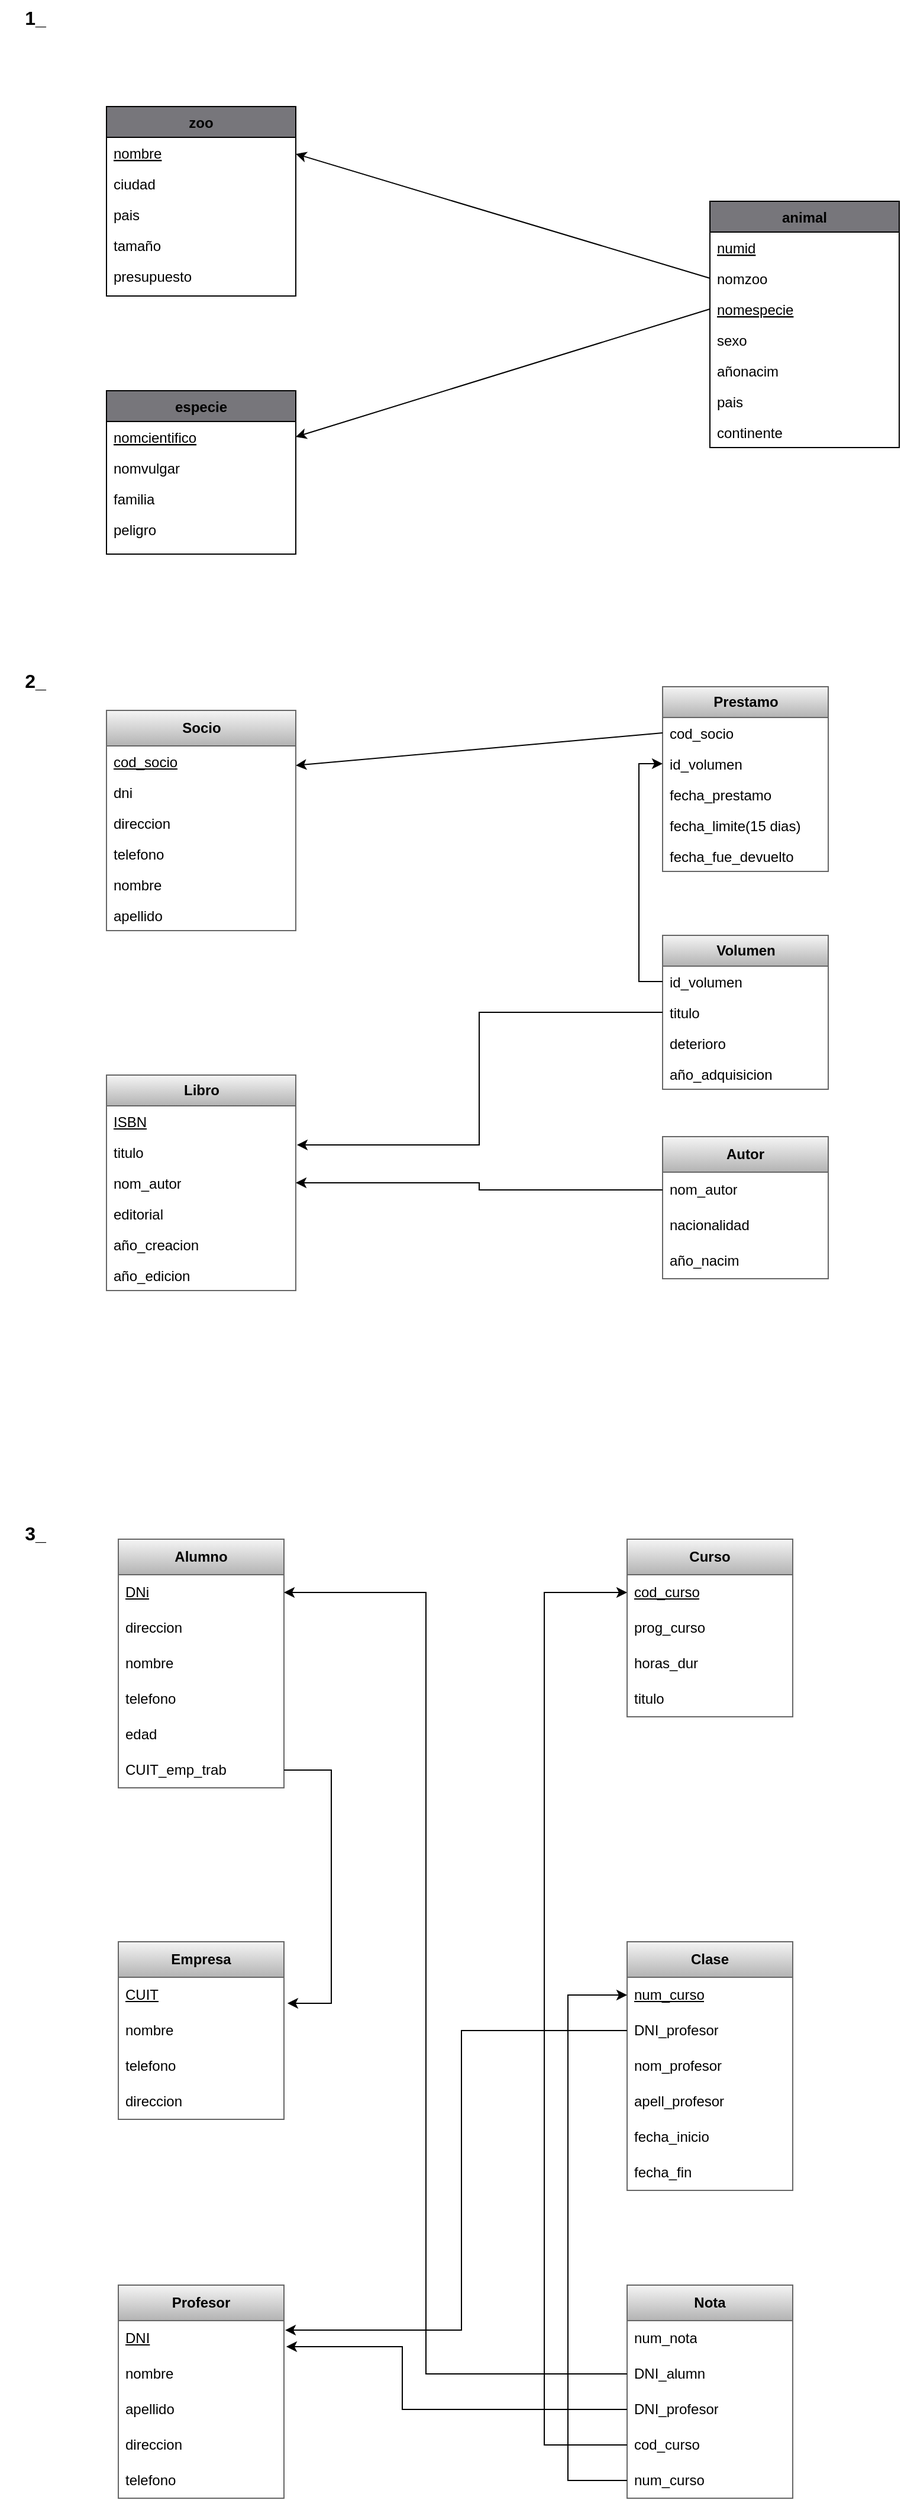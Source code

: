 <mxfile version="24.2.3" type="github">
  <diagram id="C5RBs43oDa-KdzZeNtuy" name="Page-1">
    <mxGraphModel dx="1372" dy="766" grid="1" gridSize="10" guides="1" tooltips="1" connect="1" arrows="1" fold="1" page="1" pageScale="1" pageWidth="827" pageHeight="1169" math="0" shadow="0">
      <root>
        <mxCell id="WIyWlLk6GJQsqaUBKTNV-0" />
        <mxCell id="WIyWlLk6GJQsqaUBKTNV-1" parent="WIyWlLk6GJQsqaUBKTNV-0" />
        <mxCell id="zkfFHV4jXpPFQw0GAbJ--0" value="especie" style="swimlane;fontStyle=1;align=center;verticalAlign=top;childLayout=stackLayout;horizontal=1;startSize=26;horizontalStack=0;resizeParent=1;resizeLast=0;collapsible=1;marginBottom=0;rounded=0;shadow=0;strokeWidth=1;fillColor=#77767b;" parent="WIyWlLk6GJQsqaUBKTNV-1" vertex="1">
          <mxGeometry x="100" y="350" width="160" height="138" as="geometry">
            <mxRectangle x="230" y="140" width="160" height="26" as="alternateBounds" />
          </mxGeometry>
        </mxCell>
        <mxCell id="zkfFHV4jXpPFQw0GAbJ--1" value="nomcientifico" style="text;align=left;verticalAlign=top;spacingLeft=4;spacingRight=4;overflow=hidden;rotatable=0;points=[[0,0.5],[1,0.5]];portConstraint=eastwest;fontStyle=4" parent="zkfFHV4jXpPFQw0GAbJ--0" vertex="1">
          <mxGeometry y="26" width="160" height="26" as="geometry" />
        </mxCell>
        <mxCell id="zkfFHV4jXpPFQw0GAbJ--2" value="nomvulgar" style="text;align=left;verticalAlign=top;spacingLeft=4;spacingRight=4;overflow=hidden;rotatable=0;points=[[0,0.5],[1,0.5]];portConstraint=eastwest;rounded=0;shadow=0;html=0;" parent="zkfFHV4jXpPFQw0GAbJ--0" vertex="1">
          <mxGeometry y="52" width="160" height="26" as="geometry" />
        </mxCell>
        <mxCell id="zkfFHV4jXpPFQw0GAbJ--3" value="familia" style="text;align=left;verticalAlign=top;spacingLeft=4;spacingRight=4;overflow=hidden;rotatable=0;points=[[0,0.5],[1,0.5]];portConstraint=eastwest;rounded=0;shadow=0;html=0;" parent="zkfFHV4jXpPFQw0GAbJ--0" vertex="1">
          <mxGeometry y="78" width="160" height="26" as="geometry" />
        </mxCell>
        <mxCell id="zkfFHV4jXpPFQw0GAbJ--5" value="peligro" style="text;align=left;verticalAlign=top;spacingLeft=4;spacingRight=4;overflow=hidden;rotatable=0;points=[[0,0.5],[1,0.5]];portConstraint=eastwest;strokeWidth=1;" parent="zkfFHV4jXpPFQw0GAbJ--0" vertex="1">
          <mxGeometry y="104" width="160" height="26" as="geometry" />
        </mxCell>
        <mxCell id="zkfFHV4jXpPFQw0GAbJ--4" value="" style="line;html=1;strokeWidth=1;align=left;verticalAlign=middle;spacingTop=-1;spacingLeft=3;spacingRight=3;rotatable=0;labelPosition=right;points=[];portConstraint=eastwest;strokeColor=none;" parent="zkfFHV4jXpPFQw0GAbJ--0" vertex="1">
          <mxGeometry y="130" width="160" height="8" as="geometry" />
        </mxCell>
        <mxCell id="zkfFHV4jXpPFQw0GAbJ--6" value="animal" style="swimlane;fontStyle=1;align=center;verticalAlign=top;childLayout=stackLayout;horizontal=1;startSize=26;horizontalStack=0;resizeParent=1;resizeLast=0;collapsible=1;marginBottom=0;rounded=0;shadow=0;strokeWidth=1;fillColor=#77767b;" parent="WIyWlLk6GJQsqaUBKTNV-1" vertex="1">
          <mxGeometry x="610" y="190" width="160" height="208" as="geometry">
            <mxRectangle x="130" y="380" width="160" height="26" as="alternateBounds" />
          </mxGeometry>
        </mxCell>
        <mxCell id="zkfFHV4jXpPFQw0GAbJ--7" value="numid" style="text;align=left;verticalAlign=top;spacingLeft=4;spacingRight=4;overflow=hidden;rotatable=0;points=[[0,0.5],[1,0.5]];portConstraint=eastwest;fontStyle=4" parent="zkfFHV4jXpPFQw0GAbJ--6" vertex="1">
          <mxGeometry y="26" width="160" height="26" as="geometry" />
        </mxCell>
        <mxCell id="zkfFHV4jXpPFQw0GAbJ--8" value="nomzoo" style="text;align=left;verticalAlign=top;spacingLeft=4;spacingRight=4;overflow=hidden;rotatable=0;points=[[0,0.5],[1,0.5]];portConstraint=eastwest;rounded=0;shadow=0;html=0;" parent="zkfFHV4jXpPFQw0GAbJ--6" vertex="1">
          <mxGeometry y="52" width="160" height="26" as="geometry" />
        </mxCell>
        <mxCell id="zkfFHV4jXpPFQw0GAbJ--10" value="nomespecie" style="text;align=left;verticalAlign=top;spacingLeft=4;spacingRight=4;overflow=hidden;rotatable=0;points=[[0,0.5],[1,0.5]];portConstraint=eastwest;fontStyle=4" parent="zkfFHV4jXpPFQw0GAbJ--6" vertex="1">
          <mxGeometry y="78" width="160" height="26" as="geometry" />
        </mxCell>
        <mxCell id="zkfFHV4jXpPFQw0GAbJ--11" value="sexo" style="text;align=left;verticalAlign=top;spacingLeft=4;spacingRight=4;overflow=hidden;rotatable=0;points=[[0,0.5],[1,0.5]];portConstraint=eastwest;" parent="zkfFHV4jXpPFQw0GAbJ--6" vertex="1">
          <mxGeometry y="104" width="160" height="26" as="geometry" />
        </mxCell>
        <mxCell id="oWE1Bg7rst5Tz5uXCe9R-2" value="añonacim" style="text;align=left;verticalAlign=top;spacingLeft=4;spacingRight=4;overflow=hidden;rotatable=0;points=[[0,0.5],[1,0.5]];portConstraint=eastwest;" vertex="1" parent="zkfFHV4jXpPFQw0GAbJ--6">
          <mxGeometry y="130" width="160" height="26" as="geometry" />
        </mxCell>
        <mxCell id="oWE1Bg7rst5Tz5uXCe9R-1" value="pais" style="text;align=left;verticalAlign=top;spacingLeft=4;spacingRight=4;overflow=hidden;rotatable=0;points=[[0,0.5],[1,0.5]];portConstraint=eastwest;" vertex="1" parent="zkfFHV4jXpPFQw0GAbJ--6">
          <mxGeometry y="156" width="160" height="26" as="geometry" />
        </mxCell>
        <mxCell id="oWE1Bg7rst5Tz5uXCe9R-0" value="continente" style="text;align=left;verticalAlign=top;spacingLeft=4;spacingRight=4;overflow=hidden;rotatable=0;points=[[0,0.5],[1,0.5]];portConstraint=eastwest;" vertex="1" parent="zkfFHV4jXpPFQw0GAbJ--6">
          <mxGeometry y="182" width="160" height="26" as="geometry" />
        </mxCell>
        <mxCell id="zkfFHV4jXpPFQw0GAbJ--17" value="zoo" style="swimlane;fontStyle=1;align=center;verticalAlign=top;childLayout=stackLayout;horizontal=1;startSize=26;horizontalStack=0;resizeParent=1;resizeLast=0;collapsible=1;marginBottom=0;rounded=0;shadow=0;strokeWidth=1;labelBackgroundColor=none;fillColor=#77767b;" parent="WIyWlLk6GJQsqaUBKTNV-1" vertex="1">
          <mxGeometry x="100" y="110" width="160" height="160" as="geometry">
            <mxRectangle x="550" y="140" width="160" height="26" as="alternateBounds" />
          </mxGeometry>
        </mxCell>
        <mxCell id="zkfFHV4jXpPFQw0GAbJ--20" value="nombre" style="text;align=left;verticalAlign=top;spacingLeft=4;spacingRight=4;overflow=hidden;rotatable=0;points=[[0,0.5],[1,0.5]];portConstraint=eastwest;rounded=0;shadow=0;html=0;fontStyle=4" parent="zkfFHV4jXpPFQw0GAbJ--17" vertex="1">
          <mxGeometry y="26" width="160" height="26" as="geometry" />
        </mxCell>
        <mxCell id="zkfFHV4jXpPFQw0GAbJ--21" value="ciudad" style="text;align=left;verticalAlign=top;spacingLeft=4;spacingRight=4;overflow=hidden;rotatable=0;points=[[0,0.5],[1,0.5]];portConstraint=eastwest;rounded=0;shadow=0;html=0;" parent="zkfFHV4jXpPFQw0GAbJ--17" vertex="1">
          <mxGeometry y="52" width="160" height="26" as="geometry" />
        </mxCell>
        <mxCell id="zkfFHV4jXpPFQw0GAbJ--22" value="pais" style="text;align=left;verticalAlign=top;spacingLeft=4;spacingRight=4;overflow=hidden;rotatable=0;points=[[0,0.5],[1,0.5]];portConstraint=eastwest;rounded=0;shadow=0;html=0;" parent="zkfFHV4jXpPFQw0GAbJ--17" vertex="1">
          <mxGeometry y="78" width="160" height="26" as="geometry" />
        </mxCell>
        <mxCell id="zkfFHV4jXpPFQw0GAbJ--24" value="tamaño" style="text;align=left;verticalAlign=top;spacingLeft=4;spacingRight=4;overflow=hidden;rotatable=0;points=[[0,0.5],[1,0.5]];portConstraint=eastwest;" parent="zkfFHV4jXpPFQw0GAbJ--17" vertex="1">
          <mxGeometry y="104" width="160" height="26" as="geometry" />
        </mxCell>
        <mxCell id="zkfFHV4jXpPFQw0GAbJ--25" value="presupuesto" style="text;align=left;verticalAlign=top;spacingLeft=4;spacingRight=4;overflow=hidden;rotatable=0;points=[[0,0.5],[1,0.5]];portConstraint=eastwest;" parent="zkfFHV4jXpPFQw0GAbJ--17" vertex="1">
          <mxGeometry y="130" width="160" height="26" as="geometry" />
        </mxCell>
        <mxCell id="oWE1Bg7rst5Tz5uXCe9R-4" value="" style="endArrow=classic;html=1;rounded=0;entryX=1;entryY=0.25;entryDx=0;entryDy=0;exitX=0;exitY=0.5;exitDx=0;exitDy=0;" edge="1" parent="WIyWlLk6GJQsqaUBKTNV-1" source="zkfFHV4jXpPFQw0GAbJ--8" target="zkfFHV4jXpPFQw0GAbJ--17">
          <mxGeometry width="50" height="50" relative="1" as="geometry">
            <mxPoint x="390" y="330" as="sourcePoint" />
            <mxPoint x="440" y="280" as="targetPoint" />
          </mxGeometry>
        </mxCell>
        <mxCell id="oWE1Bg7rst5Tz5uXCe9R-5" value="" style="endArrow=classic;html=1;rounded=0;entryX=1;entryY=0.5;entryDx=0;entryDy=0;exitX=0;exitY=0.5;exitDx=0;exitDy=0;" edge="1" parent="WIyWlLk6GJQsqaUBKTNV-1" source="zkfFHV4jXpPFQw0GAbJ--10" target="zkfFHV4jXpPFQw0GAbJ--1">
          <mxGeometry width="50" height="50" relative="1" as="geometry">
            <mxPoint x="390" y="330" as="sourcePoint" />
            <mxPoint x="440" y="280" as="targetPoint" />
          </mxGeometry>
        </mxCell>
        <mxCell id="oWE1Bg7rst5Tz5uXCe9R-6" value="1_" style="text;html=1;align=center;verticalAlign=middle;whiteSpace=wrap;rounded=0;fontSize=16;fontStyle=1" vertex="1" parent="WIyWlLk6GJQsqaUBKTNV-1">
          <mxGeometry x="10" y="20" width="60" height="30" as="geometry" />
        </mxCell>
        <mxCell id="oWE1Bg7rst5Tz5uXCe9R-7" value="2_" style="text;html=1;align=center;verticalAlign=middle;whiteSpace=wrap;rounded=0;fontSize=16;fontStyle=1" vertex="1" parent="WIyWlLk6GJQsqaUBKTNV-1">
          <mxGeometry x="10" y="580" width="60" height="30" as="geometry" />
        </mxCell>
        <mxCell id="oWE1Bg7rst5Tz5uXCe9R-9" value="&lt;b&gt;Socio&lt;/b&gt;" style="swimlane;fontStyle=0;childLayout=stackLayout;horizontal=1;startSize=30;fillColor=#f5f5f5;horizontalStack=0;resizeParent=1;resizeParentMax=0;resizeLast=0;collapsible=1;marginBottom=0;html=1;strokeColor=#666666;gradientColor=#b3b3b3;" vertex="1" parent="WIyWlLk6GJQsqaUBKTNV-1">
          <mxGeometry x="100" y="620" width="160" height="186" as="geometry" />
        </mxCell>
        <mxCell id="oWE1Bg7rst5Tz5uXCe9R-10" value="&lt;u&gt;cod_socio&lt;/u&gt;" style="text;strokeColor=none;fillColor=none;align=left;verticalAlign=top;spacingLeft=4;spacingRight=4;overflow=hidden;rotatable=0;points=[[0,0.5],[1,0.5]];portConstraint=eastwest;whiteSpace=wrap;html=1;" vertex="1" parent="oWE1Bg7rst5Tz5uXCe9R-9">
          <mxGeometry y="30" width="160" height="26" as="geometry" />
        </mxCell>
        <mxCell id="oWE1Bg7rst5Tz5uXCe9R-11" value="dni" style="text;strokeColor=none;fillColor=none;align=left;verticalAlign=top;spacingLeft=4;spacingRight=4;overflow=hidden;rotatable=0;points=[[0,0.5],[1,0.5]];portConstraint=eastwest;whiteSpace=wrap;html=1;" vertex="1" parent="oWE1Bg7rst5Tz5uXCe9R-9">
          <mxGeometry y="56" width="160" height="26" as="geometry" />
        </mxCell>
        <mxCell id="oWE1Bg7rst5Tz5uXCe9R-12" value="direccion" style="text;strokeColor=none;fillColor=none;align=left;verticalAlign=top;spacingLeft=4;spacingRight=4;overflow=hidden;rotatable=0;points=[[0,0.5],[1,0.5]];portConstraint=eastwest;whiteSpace=wrap;html=1;" vertex="1" parent="oWE1Bg7rst5Tz5uXCe9R-9">
          <mxGeometry y="82" width="160" height="26" as="geometry" />
        </mxCell>
        <mxCell id="oWE1Bg7rst5Tz5uXCe9R-13" value="telefono" style="text;strokeColor=none;fillColor=none;align=left;verticalAlign=top;spacingLeft=4;spacingRight=4;overflow=hidden;rotatable=0;points=[[0,0.5],[1,0.5]];portConstraint=eastwest;whiteSpace=wrap;html=1;" vertex="1" parent="oWE1Bg7rst5Tz5uXCe9R-9">
          <mxGeometry y="108" width="160" height="26" as="geometry" />
        </mxCell>
        <mxCell id="oWE1Bg7rst5Tz5uXCe9R-14" value="nombre" style="text;strokeColor=none;fillColor=none;align=left;verticalAlign=top;spacingLeft=4;spacingRight=4;overflow=hidden;rotatable=0;points=[[0,0.5],[1,0.5]];portConstraint=eastwest;whiteSpace=wrap;html=1;" vertex="1" parent="oWE1Bg7rst5Tz5uXCe9R-9">
          <mxGeometry y="134" width="160" height="26" as="geometry" />
        </mxCell>
        <mxCell id="oWE1Bg7rst5Tz5uXCe9R-15" value="apellido" style="text;strokeColor=none;fillColor=none;align=left;verticalAlign=top;spacingLeft=4;spacingRight=4;overflow=hidden;rotatable=0;points=[[0,0.5],[1,0.5]];portConstraint=eastwest;whiteSpace=wrap;html=1;" vertex="1" parent="oWE1Bg7rst5Tz5uXCe9R-9">
          <mxGeometry y="160" width="160" height="26" as="geometry" />
        </mxCell>
        <mxCell id="oWE1Bg7rst5Tz5uXCe9R-16" value="&lt;div&gt;&lt;b&gt;Volumen&lt;br&gt;&lt;/b&gt;&lt;/div&gt;" style="swimlane;fontStyle=0;childLayout=stackLayout;horizontal=1;startSize=26;fillColor=#f5f5f5;horizontalStack=0;resizeParent=1;resizeParentMax=0;resizeLast=0;collapsible=1;marginBottom=0;html=1;gradientColor=#b3b3b3;strokeColor=#666666;" vertex="1" parent="WIyWlLk6GJQsqaUBKTNV-1">
          <mxGeometry x="570" y="810" width="140" height="130" as="geometry" />
        </mxCell>
        <mxCell id="oWE1Bg7rst5Tz5uXCe9R-87" value="id_volumen" style="text;strokeColor=none;fillColor=none;align=left;verticalAlign=top;spacingLeft=4;spacingRight=4;overflow=hidden;rotatable=0;points=[[0,0.5],[1,0.5]];portConstraint=eastwest;whiteSpace=wrap;html=1;" vertex="1" parent="oWE1Bg7rst5Tz5uXCe9R-16">
          <mxGeometry y="26" width="140" height="26" as="geometry" />
        </mxCell>
        <mxCell id="oWE1Bg7rst5Tz5uXCe9R-96" value="titulo" style="text;strokeColor=none;fillColor=none;align=left;verticalAlign=top;spacingLeft=4;spacingRight=4;overflow=hidden;rotatable=0;points=[[0,0.5],[1,0.5]];portConstraint=eastwest;whiteSpace=wrap;html=1;" vertex="1" parent="oWE1Bg7rst5Tz5uXCe9R-16">
          <mxGeometry y="52" width="140" height="26" as="geometry" />
        </mxCell>
        <mxCell id="oWE1Bg7rst5Tz5uXCe9R-17" value="deterioro" style="text;strokeColor=none;fillColor=none;align=left;verticalAlign=top;spacingLeft=4;spacingRight=4;overflow=hidden;rotatable=0;points=[[0,0.5],[1,0.5]];portConstraint=eastwest;whiteSpace=wrap;html=1;" vertex="1" parent="oWE1Bg7rst5Tz5uXCe9R-16">
          <mxGeometry y="78" width="140" height="26" as="geometry" />
        </mxCell>
        <mxCell id="oWE1Bg7rst5Tz5uXCe9R-18" value="año_adquisicion" style="text;strokeColor=none;fillColor=none;align=left;verticalAlign=top;spacingLeft=4;spacingRight=4;overflow=hidden;rotatable=0;points=[[0,0.5],[1,0.5]];portConstraint=eastwest;whiteSpace=wrap;html=1;" vertex="1" parent="oWE1Bg7rst5Tz5uXCe9R-16">
          <mxGeometry y="104" width="140" height="26" as="geometry" />
        </mxCell>
        <mxCell id="oWE1Bg7rst5Tz5uXCe9R-20" value="&lt;b&gt;Prestamo&lt;/b&gt;" style="swimlane;fontStyle=0;childLayout=stackLayout;horizontal=1;startSize=26;fillColor=#f5f5f5;horizontalStack=0;resizeParent=1;resizeParentMax=0;resizeLast=0;collapsible=1;marginBottom=0;html=1;gradientColor=#b3b3b3;strokeColor=#666666;" vertex="1" parent="WIyWlLk6GJQsqaUBKTNV-1">
          <mxGeometry x="570" y="600" width="140" height="156" as="geometry" />
        </mxCell>
        <mxCell id="oWE1Bg7rst5Tz5uXCe9R-34" value="cod_socio" style="text;strokeColor=none;fillColor=none;align=left;verticalAlign=top;spacingLeft=4;spacingRight=4;overflow=hidden;rotatable=0;points=[[0,0.5],[1,0.5]];portConstraint=eastwest;whiteSpace=wrap;html=1;" vertex="1" parent="oWE1Bg7rst5Tz5uXCe9R-20">
          <mxGeometry y="26" width="140" height="26" as="geometry" />
        </mxCell>
        <mxCell id="oWE1Bg7rst5Tz5uXCe9R-35" value="id_volumen" style="text;strokeColor=none;fillColor=none;align=left;verticalAlign=top;spacingLeft=4;spacingRight=4;overflow=hidden;rotatable=0;points=[[0,0.5],[1,0.5]];portConstraint=eastwest;whiteSpace=wrap;html=1;" vertex="1" parent="oWE1Bg7rst5Tz5uXCe9R-20">
          <mxGeometry y="52" width="140" height="26" as="geometry" />
        </mxCell>
        <mxCell id="oWE1Bg7rst5Tz5uXCe9R-21" value="fecha_prestamo" style="text;strokeColor=none;fillColor=none;align=left;verticalAlign=top;spacingLeft=4;spacingRight=4;overflow=hidden;rotatable=0;points=[[0,0.5],[1,0.5]];portConstraint=eastwest;whiteSpace=wrap;html=1;" vertex="1" parent="oWE1Bg7rst5Tz5uXCe9R-20">
          <mxGeometry y="78" width="140" height="26" as="geometry" />
        </mxCell>
        <mxCell id="oWE1Bg7rst5Tz5uXCe9R-22" value="fecha_limite(15 dias)" style="text;strokeColor=none;fillColor=none;align=left;verticalAlign=top;spacingLeft=4;spacingRight=4;overflow=hidden;rotatable=0;points=[[0,0.5],[1,0.5]];portConstraint=eastwest;whiteSpace=wrap;html=1;" vertex="1" parent="oWE1Bg7rst5Tz5uXCe9R-20">
          <mxGeometry y="104" width="140" height="26" as="geometry" />
        </mxCell>
        <mxCell id="oWE1Bg7rst5Tz5uXCe9R-23" value="fecha_fue_devuelto" style="text;strokeColor=none;fillColor=none;align=left;verticalAlign=top;spacingLeft=4;spacingRight=4;overflow=hidden;rotatable=0;points=[[0,0.5],[1,0.5]];portConstraint=eastwest;whiteSpace=wrap;html=1;" vertex="1" parent="oWE1Bg7rst5Tz5uXCe9R-20">
          <mxGeometry y="130" width="140" height="26" as="geometry" />
        </mxCell>
        <mxCell id="oWE1Bg7rst5Tz5uXCe9R-24" value="&lt;b&gt;Libro&lt;/b&gt;" style="swimlane;fontStyle=0;childLayout=stackLayout;horizontal=1;startSize=26;horizontalStack=0;resizeParent=1;resizeParentMax=0;resizeLast=0;collapsible=1;marginBottom=0;html=1;fillColor=#f5f5f5;strokeColor=#666666;gradientColor=#b3b3b3;" vertex="1" parent="WIyWlLk6GJQsqaUBKTNV-1">
          <mxGeometry x="100" y="928" width="160" height="182" as="geometry" />
        </mxCell>
        <mxCell id="oWE1Bg7rst5Tz5uXCe9R-33" value="ISBN" style="text;strokeColor=none;fillColor=none;align=left;verticalAlign=top;spacingLeft=4;spacingRight=4;overflow=hidden;rotatable=0;points=[[0,0.5],[1,0.5]];portConstraint=eastwest;whiteSpace=wrap;html=1;fontStyle=4" vertex="1" parent="oWE1Bg7rst5Tz5uXCe9R-24">
          <mxGeometry y="26" width="160" height="26" as="geometry" />
        </mxCell>
        <mxCell id="oWE1Bg7rst5Tz5uXCe9R-25" value="titulo" style="text;strokeColor=none;fillColor=none;align=left;verticalAlign=top;spacingLeft=4;spacingRight=4;overflow=hidden;rotatable=0;points=[[0,0.5],[1,0.5]];portConstraint=eastwest;whiteSpace=wrap;html=1;" vertex="1" parent="oWE1Bg7rst5Tz5uXCe9R-24">
          <mxGeometry y="52" width="160" height="26" as="geometry" />
        </mxCell>
        <mxCell id="oWE1Bg7rst5Tz5uXCe9R-94" value="nom_autor" style="text;strokeColor=none;fillColor=none;align=left;verticalAlign=top;spacingLeft=4;spacingRight=4;overflow=hidden;rotatable=0;points=[[0,0.5],[1,0.5]];portConstraint=eastwest;whiteSpace=wrap;html=1;" vertex="1" parent="oWE1Bg7rst5Tz5uXCe9R-24">
          <mxGeometry y="78" width="160" height="26" as="geometry" />
        </mxCell>
        <mxCell id="oWE1Bg7rst5Tz5uXCe9R-26" value="editorial" style="text;strokeColor=none;fillColor=none;align=left;verticalAlign=top;spacingLeft=4;spacingRight=4;overflow=hidden;rotatable=0;points=[[0,0.5],[1,0.5]];portConstraint=eastwest;whiteSpace=wrap;html=1;" vertex="1" parent="oWE1Bg7rst5Tz5uXCe9R-24">
          <mxGeometry y="104" width="160" height="26" as="geometry" />
        </mxCell>
        <mxCell id="oWE1Bg7rst5Tz5uXCe9R-27" value="año_creacion" style="text;strokeColor=none;fillColor=none;align=left;verticalAlign=top;spacingLeft=4;spacingRight=4;overflow=hidden;rotatable=0;points=[[0,0.5],[1,0.5]];portConstraint=eastwest;whiteSpace=wrap;html=1;" vertex="1" parent="oWE1Bg7rst5Tz5uXCe9R-24">
          <mxGeometry y="130" width="160" height="26" as="geometry" />
        </mxCell>
        <mxCell id="oWE1Bg7rst5Tz5uXCe9R-31" value="año_edicion" style="text;strokeColor=none;fillColor=none;align=left;verticalAlign=top;spacingLeft=4;spacingRight=4;overflow=hidden;rotatable=0;points=[[0,0.5],[1,0.5]];portConstraint=eastwest;whiteSpace=wrap;html=1;" vertex="1" parent="oWE1Bg7rst5Tz5uXCe9R-24">
          <mxGeometry y="156" width="160" height="26" as="geometry" />
        </mxCell>
        <mxCell id="oWE1Bg7rst5Tz5uXCe9R-41" value="" style="endArrow=classic;html=1;rounded=0;entryX=1;entryY=0.25;entryDx=0;entryDy=0;exitX=0;exitY=0.5;exitDx=0;exitDy=0;" edge="1" parent="WIyWlLk6GJQsqaUBKTNV-1" source="oWE1Bg7rst5Tz5uXCe9R-34" target="oWE1Bg7rst5Tz5uXCe9R-9">
          <mxGeometry width="50" height="50" relative="1" as="geometry">
            <mxPoint x="390" y="900" as="sourcePoint" />
            <mxPoint x="440" y="850" as="targetPoint" />
          </mxGeometry>
        </mxCell>
        <mxCell id="oWE1Bg7rst5Tz5uXCe9R-43" value="3_" style="text;html=1;align=center;verticalAlign=middle;whiteSpace=wrap;rounded=0;fontStyle=1;fontSize=16;" vertex="1" parent="WIyWlLk6GJQsqaUBKTNV-1">
          <mxGeometry x="10" y="1300" width="60" height="30" as="geometry" />
        </mxCell>
        <mxCell id="oWE1Bg7rst5Tz5uXCe9R-44" value="&lt;b&gt;Alumno&lt;/b&gt;" style="swimlane;fontStyle=0;childLayout=stackLayout;horizontal=1;startSize=30;horizontalStack=0;resizeParent=1;resizeParentMax=0;resizeLast=0;collapsible=1;marginBottom=0;whiteSpace=wrap;html=1;fillColor=#f5f5f5;gradientColor=#b3b3b3;strokeColor=#666666;" vertex="1" parent="WIyWlLk6GJQsqaUBKTNV-1">
          <mxGeometry x="110" y="1320" width="140" height="210" as="geometry" />
        </mxCell>
        <mxCell id="oWE1Bg7rst5Tz5uXCe9R-45" value="DNi" style="text;strokeColor=none;fillColor=none;align=left;verticalAlign=middle;spacingLeft=4;spacingRight=4;overflow=hidden;points=[[0,0.5],[1,0.5]];portConstraint=eastwest;rotatable=0;whiteSpace=wrap;html=1;fontStyle=4" vertex="1" parent="oWE1Bg7rst5Tz5uXCe9R-44">
          <mxGeometry y="30" width="140" height="30" as="geometry" />
        </mxCell>
        <mxCell id="oWE1Bg7rst5Tz5uXCe9R-46" value="direccion" style="text;strokeColor=none;fillColor=none;align=left;verticalAlign=middle;spacingLeft=4;spacingRight=4;overflow=hidden;points=[[0,0.5],[1,0.5]];portConstraint=eastwest;rotatable=0;whiteSpace=wrap;html=1;" vertex="1" parent="oWE1Bg7rst5Tz5uXCe9R-44">
          <mxGeometry y="60" width="140" height="30" as="geometry" />
        </mxCell>
        <mxCell id="oWE1Bg7rst5Tz5uXCe9R-47" value="nombre" style="text;strokeColor=none;fillColor=none;align=left;verticalAlign=middle;spacingLeft=4;spacingRight=4;overflow=hidden;points=[[0,0.5],[1,0.5]];portConstraint=eastwest;rotatable=0;whiteSpace=wrap;html=1;" vertex="1" parent="oWE1Bg7rst5Tz5uXCe9R-44">
          <mxGeometry y="90" width="140" height="30" as="geometry" />
        </mxCell>
        <mxCell id="oWE1Bg7rst5Tz5uXCe9R-48" value="telefono" style="text;strokeColor=none;fillColor=none;align=left;verticalAlign=middle;spacingLeft=4;spacingRight=4;overflow=hidden;points=[[0,0.5],[1,0.5]];portConstraint=eastwest;rotatable=0;whiteSpace=wrap;html=1;" vertex="1" parent="oWE1Bg7rst5Tz5uXCe9R-44">
          <mxGeometry y="120" width="140" height="30" as="geometry" />
        </mxCell>
        <mxCell id="oWE1Bg7rst5Tz5uXCe9R-49" value="edad" style="text;strokeColor=none;fillColor=none;align=left;verticalAlign=middle;spacingLeft=4;spacingRight=4;overflow=hidden;points=[[0,0.5],[1,0.5]];portConstraint=eastwest;rotatable=0;whiteSpace=wrap;html=1;" vertex="1" parent="oWE1Bg7rst5Tz5uXCe9R-44">
          <mxGeometry y="150" width="140" height="30" as="geometry" />
        </mxCell>
        <mxCell id="oWE1Bg7rst5Tz5uXCe9R-78" value="CUIT_emp_trab" style="text;strokeColor=none;fillColor=none;align=left;verticalAlign=middle;spacingLeft=4;spacingRight=4;overflow=hidden;points=[[0,0.5],[1,0.5]];portConstraint=eastwest;rotatable=0;whiteSpace=wrap;html=1;" vertex="1" parent="oWE1Bg7rst5Tz5uXCe9R-44">
          <mxGeometry y="180" width="140" height="30" as="geometry" />
        </mxCell>
        <mxCell id="oWE1Bg7rst5Tz5uXCe9R-50" value="&lt;b&gt;Empresa&lt;/b&gt;" style="swimlane;fontStyle=0;childLayout=stackLayout;horizontal=1;startSize=30;horizontalStack=0;resizeParent=1;resizeParentMax=0;resizeLast=0;collapsible=1;marginBottom=0;whiteSpace=wrap;html=1;fillColor=#f5f5f5;gradientColor=#b3b3b3;strokeColor=#666666;" vertex="1" parent="WIyWlLk6GJQsqaUBKTNV-1">
          <mxGeometry x="110" y="1660" width="140" height="150" as="geometry" />
        </mxCell>
        <mxCell id="oWE1Bg7rst5Tz5uXCe9R-51" value="CUIT" style="text;strokeColor=none;fillColor=none;align=left;verticalAlign=middle;spacingLeft=4;spacingRight=4;overflow=hidden;points=[[0,0.5],[1,0.5]];portConstraint=eastwest;rotatable=0;whiteSpace=wrap;html=1;fontStyle=4" vertex="1" parent="oWE1Bg7rst5Tz5uXCe9R-50">
          <mxGeometry y="30" width="140" height="30" as="geometry" />
        </mxCell>
        <mxCell id="oWE1Bg7rst5Tz5uXCe9R-52" value="nombre" style="text;strokeColor=none;fillColor=none;align=left;verticalAlign=middle;spacingLeft=4;spacingRight=4;overflow=hidden;points=[[0,0.5],[1,0.5]];portConstraint=eastwest;rotatable=0;whiteSpace=wrap;html=1;" vertex="1" parent="oWE1Bg7rst5Tz5uXCe9R-50">
          <mxGeometry y="60" width="140" height="30" as="geometry" />
        </mxCell>
        <mxCell id="oWE1Bg7rst5Tz5uXCe9R-53" value="telefono" style="text;strokeColor=none;fillColor=none;align=left;verticalAlign=middle;spacingLeft=4;spacingRight=4;overflow=hidden;points=[[0,0.5],[1,0.5]];portConstraint=eastwest;rotatable=0;whiteSpace=wrap;html=1;" vertex="1" parent="oWE1Bg7rst5Tz5uXCe9R-50">
          <mxGeometry y="90" width="140" height="30" as="geometry" />
        </mxCell>
        <mxCell id="oWE1Bg7rst5Tz5uXCe9R-54" value="direccion" style="text;strokeColor=none;fillColor=none;align=left;verticalAlign=middle;spacingLeft=4;spacingRight=4;overflow=hidden;points=[[0,0.5],[1,0.5]];portConstraint=eastwest;rotatable=0;whiteSpace=wrap;html=1;" vertex="1" parent="oWE1Bg7rst5Tz5uXCe9R-50">
          <mxGeometry y="120" width="140" height="30" as="geometry" />
        </mxCell>
        <mxCell id="oWE1Bg7rst5Tz5uXCe9R-55" value="&lt;b&gt;Curso&lt;/b&gt;" style="swimlane;fontStyle=0;childLayout=stackLayout;horizontal=1;startSize=30;horizontalStack=0;resizeParent=1;resizeParentMax=0;resizeLast=0;collapsible=1;marginBottom=0;whiteSpace=wrap;html=1;fillColor=#f5f5f5;gradientColor=#b3b3b3;strokeColor=#666666;" vertex="1" parent="WIyWlLk6GJQsqaUBKTNV-1">
          <mxGeometry x="540" y="1320" width="140" height="150" as="geometry" />
        </mxCell>
        <mxCell id="oWE1Bg7rst5Tz5uXCe9R-56" value="cod_curso" style="text;strokeColor=none;fillColor=none;align=left;verticalAlign=middle;spacingLeft=4;spacingRight=4;overflow=hidden;points=[[0,0.5],[1,0.5]];portConstraint=eastwest;rotatable=0;whiteSpace=wrap;html=1;fontStyle=4" vertex="1" parent="oWE1Bg7rst5Tz5uXCe9R-55">
          <mxGeometry y="30" width="140" height="30" as="geometry" />
        </mxCell>
        <mxCell id="oWE1Bg7rst5Tz5uXCe9R-57" value="prog_curso" style="text;strokeColor=none;fillColor=none;align=left;verticalAlign=middle;spacingLeft=4;spacingRight=4;overflow=hidden;points=[[0,0.5],[1,0.5]];portConstraint=eastwest;rotatable=0;whiteSpace=wrap;html=1;" vertex="1" parent="oWE1Bg7rst5Tz5uXCe9R-55">
          <mxGeometry y="60" width="140" height="30" as="geometry" />
        </mxCell>
        <mxCell id="oWE1Bg7rst5Tz5uXCe9R-58" value="horas_dur" style="text;strokeColor=none;fillColor=none;align=left;verticalAlign=middle;spacingLeft=4;spacingRight=4;overflow=hidden;points=[[0,0.5],[1,0.5]];portConstraint=eastwest;rotatable=0;whiteSpace=wrap;html=1;" vertex="1" parent="oWE1Bg7rst5Tz5uXCe9R-55">
          <mxGeometry y="90" width="140" height="30" as="geometry" />
        </mxCell>
        <mxCell id="oWE1Bg7rst5Tz5uXCe9R-59" value="titulo" style="text;strokeColor=none;fillColor=none;align=left;verticalAlign=middle;spacingLeft=4;spacingRight=4;overflow=hidden;points=[[0,0.5],[1,0.5]];portConstraint=eastwest;rotatable=0;whiteSpace=wrap;html=1;" vertex="1" parent="oWE1Bg7rst5Tz5uXCe9R-55">
          <mxGeometry y="120" width="140" height="30" as="geometry" />
        </mxCell>
        <mxCell id="oWE1Bg7rst5Tz5uXCe9R-60" value="&lt;b&gt;Clase&lt;/b&gt;" style="swimlane;fontStyle=0;childLayout=stackLayout;horizontal=1;startSize=30;horizontalStack=0;resizeParent=1;resizeParentMax=0;resizeLast=0;collapsible=1;marginBottom=0;whiteSpace=wrap;html=1;fillColor=#f5f5f5;gradientColor=#b3b3b3;strokeColor=#666666;" vertex="1" parent="WIyWlLk6GJQsqaUBKTNV-1">
          <mxGeometry x="540" y="1660" width="140" height="210" as="geometry" />
        </mxCell>
        <mxCell id="oWE1Bg7rst5Tz5uXCe9R-61" value="num_curso" style="text;strokeColor=none;fillColor=none;align=left;verticalAlign=middle;spacingLeft=4;spacingRight=4;overflow=hidden;points=[[0,0.5],[1,0.5]];portConstraint=eastwest;rotatable=0;whiteSpace=wrap;html=1;fontStyle=4" vertex="1" parent="oWE1Bg7rst5Tz5uXCe9R-60">
          <mxGeometry y="30" width="140" height="30" as="geometry" />
        </mxCell>
        <mxCell id="oWE1Bg7rst5Tz5uXCe9R-84" value="DNI_profesor" style="text;strokeColor=none;fillColor=none;align=left;verticalAlign=middle;spacingLeft=4;spacingRight=4;overflow=hidden;points=[[0,0.5],[1,0.5]];portConstraint=eastwest;rotatable=0;whiteSpace=wrap;html=1;" vertex="1" parent="oWE1Bg7rst5Tz5uXCe9R-60">
          <mxGeometry y="60" width="140" height="30" as="geometry" />
        </mxCell>
        <mxCell id="oWE1Bg7rst5Tz5uXCe9R-62" value="nom_profesor" style="text;strokeColor=none;fillColor=none;align=left;verticalAlign=middle;spacingLeft=4;spacingRight=4;overflow=hidden;points=[[0,0.5],[1,0.5]];portConstraint=eastwest;rotatable=0;whiteSpace=wrap;html=1;" vertex="1" parent="oWE1Bg7rst5Tz5uXCe9R-60">
          <mxGeometry y="90" width="140" height="30" as="geometry" />
        </mxCell>
        <mxCell id="oWE1Bg7rst5Tz5uXCe9R-75" value="apell_profesor" style="text;strokeColor=none;fillColor=none;align=left;verticalAlign=middle;spacingLeft=4;spacingRight=4;overflow=hidden;points=[[0,0.5],[1,0.5]];portConstraint=eastwest;rotatable=0;whiteSpace=wrap;html=1;" vertex="1" parent="oWE1Bg7rst5Tz5uXCe9R-60">
          <mxGeometry y="120" width="140" height="30" as="geometry" />
        </mxCell>
        <mxCell id="oWE1Bg7rst5Tz5uXCe9R-63" value="fecha_inicio" style="text;strokeColor=none;fillColor=none;align=left;verticalAlign=middle;spacingLeft=4;spacingRight=4;overflow=hidden;points=[[0,0.5],[1,0.5]];portConstraint=eastwest;rotatable=0;whiteSpace=wrap;html=1;" vertex="1" parent="oWE1Bg7rst5Tz5uXCe9R-60">
          <mxGeometry y="150" width="140" height="30" as="geometry" />
        </mxCell>
        <mxCell id="oWE1Bg7rst5Tz5uXCe9R-64" value="&lt;div&gt;fecha_fin&lt;/div&gt;" style="text;strokeColor=none;fillColor=none;align=left;verticalAlign=middle;spacingLeft=4;spacingRight=4;overflow=hidden;points=[[0,0.5],[1,0.5]];portConstraint=eastwest;rotatable=0;whiteSpace=wrap;html=1;" vertex="1" parent="oWE1Bg7rst5Tz5uXCe9R-60">
          <mxGeometry y="180" width="140" height="30" as="geometry" />
        </mxCell>
        <mxCell id="oWE1Bg7rst5Tz5uXCe9R-65" value="&lt;b&gt;Profesor&lt;/b&gt;" style="swimlane;fontStyle=0;childLayout=stackLayout;horizontal=1;startSize=30;horizontalStack=0;resizeParent=1;resizeParentMax=0;resizeLast=0;collapsible=1;marginBottom=0;whiteSpace=wrap;html=1;fillColor=#f5f5f5;gradientColor=#b3b3b3;strokeColor=#666666;" vertex="1" parent="WIyWlLk6GJQsqaUBKTNV-1">
          <mxGeometry x="110" y="1950" width="140" height="180" as="geometry" />
        </mxCell>
        <mxCell id="oWE1Bg7rst5Tz5uXCe9R-66" value="DNI" style="text;strokeColor=none;fillColor=none;align=left;verticalAlign=middle;spacingLeft=4;spacingRight=4;overflow=hidden;points=[[0,0.5],[1,0.5]];portConstraint=eastwest;rotatable=0;whiteSpace=wrap;html=1;fontStyle=4" vertex="1" parent="oWE1Bg7rst5Tz5uXCe9R-65">
          <mxGeometry y="30" width="140" height="30" as="geometry" />
        </mxCell>
        <mxCell id="oWE1Bg7rst5Tz5uXCe9R-67" value="nombre" style="text;strokeColor=none;fillColor=none;align=left;verticalAlign=middle;spacingLeft=4;spacingRight=4;overflow=hidden;points=[[0,0.5],[1,0.5]];portConstraint=eastwest;rotatable=0;whiteSpace=wrap;html=1;" vertex="1" parent="oWE1Bg7rst5Tz5uXCe9R-65">
          <mxGeometry y="60" width="140" height="30" as="geometry" />
        </mxCell>
        <mxCell id="oWE1Bg7rst5Tz5uXCe9R-68" value="apellido" style="text;strokeColor=none;fillColor=none;align=left;verticalAlign=middle;spacingLeft=4;spacingRight=4;overflow=hidden;points=[[0,0.5],[1,0.5]];portConstraint=eastwest;rotatable=0;whiteSpace=wrap;html=1;" vertex="1" parent="oWE1Bg7rst5Tz5uXCe9R-65">
          <mxGeometry y="90" width="140" height="30" as="geometry" />
        </mxCell>
        <mxCell id="oWE1Bg7rst5Tz5uXCe9R-69" value="direccion" style="text;strokeColor=none;fillColor=none;align=left;verticalAlign=middle;spacingLeft=4;spacingRight=4;overflow=hidden;points=[[0,0.5],[1,0.5]];portConstraint=eastwest;rotatable=0;whiteSpace=wrap;html=1;" vertex="1" parent="oWE1Bg7rst5Tz5uXCe9R-65">
          <mxGeometry y="120" width="140" height="30" as="geometry" />
        </mxCell>
        <mxCell id="oWE1Bg7rst5Tz5uXCe9R-70" value="telefono" style="text;strokeColor=none;fillColor=none;align=left;verticalAlign=middle;spacingLeft=4;spacingRight=4;overflow=hidden;points=[[0,0.5],[1,0.5]];portConstraint=eastwest;rotatable=0;whiteSpace=wrap;html=1;" vertex="1" parent="oWE1Bg7rst5Tz5uXCe9R-65">
          <mxGeometry y="150" width="140" height="30" as="geometry" />
        </mxCell>
        <mxCell id="oWE1Bg7rst5Tz5uXCe9R-71" value="Nota" style="swimlane;fontStyle=1;childLayout=stackLayout;horizontal=1;startSize=30;horizontalStack=0;resizeParent=1;resizeParentMax=0;resizeLast=0;collapsible=1;marginBottom=0;whiteSpace=wrap;html=1;fillColor=#f5f5f5;gradientColor=#b3b3b3;strokeColor=#666666;" vertex="1" parent="WIyWlLk6GJQsqaUBKTNV-1">
          <mxGeometry x="540" y="1950" width="140" height="180" as="geometry" />
        </mxCell>
        <mxCell id="oWE1Bg7rst5Tz5uXCe9R-72" value="num_nota" style="text;strokeColor=none;fillColor=none;align=left;verticalAlign=middle;spacingLeft=4;spacingRight=4;overflow=hidden;points=[[0,0.5],[1,0.5]];portConstraint=eastwest;rotatable=0;whiteSpace=wrap;html=1;" vertex="1" parent="oWE1Bg7rst5Tz5uXCe9R-71">
          <mxGeometry y="30" width="140" height="30" as="geometry" />
        </mxCell>
        <mxCell id="oWE1Bg7rst5Tz5uXCe9R-76" value="DNI_alumn" style="text;strokeColor=none;fillColor=none;align=left;verticalAlign=middle;spacingLeft=4;spacingRight=4;overflow=hidden;points=[[0,0.5],[1,0.5]];portConstraint=eastwest;rotatable=0;whiteSpace=wrap;html=1;" vertex="1" parent="oWE1Bg7rst5Tz5uXCe9R-71">
          <mxGeometry y="60" width="140" height="30" as="geometry" />
        </mxCell>
        <mxCell id="oWE1Bg7rst5Tz5uXCe9R-77" value="DNI_profesor" style="text;strokeColor=none;fillColor=none;align=left;verticalAlign=middle;spacingLeft=4;spacingRight=4;overflow=hidden;points=[[0,0.5],[1,0.5]];portConstraint=eastwest;rotatable=0;whiteSpace=wrap;html=1;" vertex="1" parent="oWE1Bg7rst5Tz5uXCe9R-71">
          <mxGeometry y="90" width="140" height="30" as="geometry" />
        </mxCell>
        <mxCell id="oWE1Bg7rst5Tz5uXCe9R-73" value="cod_curso" style="text;strokeColor=none;fillColor=none;align=left;verticalAlign=middle;spacingLeft=4;spacingRight=4;overflow=hidden;points=[[0,0.5],[1,0.5]];portConstraint=eastwest;rotatable=0;whiteSpace=wrap;html=1;" vertex="1" parent="oWE1Bg7rst5Tz5uXCe9R-71">
          <mxGeometry y="120" width="140" height="30" as="geometry" />
        </mxCell>
        <mxCell id="oWE1Bg7rst5Tz5uXCe9R-74" value="num_curso" style="text;strokeColor=none;fillColor=none;align=left;verticalAlign=middle;spacingLeft=4;spacingRight=4;overflow=hidden;points=[[0,0.5],[1,0.5]];portConstraint=eastwest;rotatable=0;whiteSpace=wrap;html=1;" vertex="1" parent="oWE1Bg7rst5Tz5uXCe9R-71">
          <mxGeometry y="150" width="140" height="30" as="geometry" />
        </mxCell>
        <mxCell id="oWE1Bg7rst5Tz5uXCe9R-80" value="" style="endArrow=classic;html=1;rounded=0;exitX=1;exitY=0.5;exitDx=0;exitDy=0;entryX=1.021;entryY=0.733;entryDx=0;entryDy=0;entryPerimeter=0;" edge="1" parent="WIyWlLk6GJQsqaUBKTNV-1" source="oWE1Bg7rst5Tz5uXCe9R-78" target="oWE1Bg7rst5Tz5uXCe9R-51">
          <mxGeometry width="50" height="50" relative="1" as="geometry">
            <mxPoint x="260" y="1520" as="sourcePoint" />
            <mxPoint x="290" y="1710" as="targetPoint" />
            <Array as="points">
              <mxPoint x="290" y="1515" />
              <mxPoint x="290" y="1712" />
            </Array>
          </mxGeometry>
        </mxCell>
        <mxCell id="oWE1Bg7rst5Tz5uXCe9R-81" value="" style="endArrow=classic;html=1;rounded=0;exitX=0;exitY=0.5;exitDx=0;exitDy=0;entryX=0;entryY=0.5;entryDx=0;entryDy=0;" edge="1" parent="WIyWlLk6GJQsqaUBKTNV-1" source="oWE1Bg7rst5Tz5uXCe9R-73" target="oWE1Bg7rst5Tz5uXCe9R-56">
          <mxGeometry width="50" height="50" relative="1" as="geometry">
            <mxPoint x="370" y="1800" as="sourcePoint" />
            <mxPoint x="470" y="1360" as="targetPoint" />
            <Array as="points">
              <mxPoint x="470" y="2085" />
              <mxPoint x="470" y="1365" />
            </Array>
          </mxGeometry>
        </mxCell>
        <mxCell id="oWE1Bg7rst5Tz5uXCe9R-82" value="" style="endArrow=classic;html=1;rounded=0;entryX=0;entryY=0.5;entryDx=0;entryDy=0;exitX=0;exitY=0.5;exitDx=0;exitDy=0;" edge="1" parent="WIyWlLk6GJQsqaUBKTNV-1" source="oWE1Bg7rst5Tz5uXCe9R-74" target="oWE1Bg7rst5Tz5uXCe9R-61">
          <mxGeometry width="50" height="50" relative="1" as="geometry">
            <mxPoint x="490" y="2120" as="sourcePoint" />
            <mxPoint x="420" y="1720" as="targetPoint" />
            <Array as="points">
              <mxPoint x="490" y="2115" />
              <mxPoint x="490" y="1705" />
            </Array>
          </mxGeometry>
        </mxCell>
        <mxCell id="oWE1Bg7rst5Tz5uXCe9R-83" value="" style="endArrow=classic;html=1;rounded=0;entryX=1;entryY=0.5;entryDx=0;entryDy=0;exitX=0;exitY=0.5;exitDx=0;exitDy=0;" edge="1" parent="WIyWlLk6GJQsqaUBKTNV-1" source="oWE1Bg7rst5Tz5uXCe9R-76" target="oWE1Bg7rst5Tz5uXCe9R-45">
          <mxGeometry width="50" height="50" relative="1" as="geometry">
            <mxPoint x="370" y="1740" as="sourcePoint" />
            <mxPoint x="420" y="1690" as="targetPoint" />
            <Array as="points">
              <mxPoint x="370" y="2025" />
              <mxPoint x="370" y="1365" />
            </Array>
          </mxGeometry>
        </mxCell>
        <mxCell id="oWE1Bg7rst5Tz5uXCe9R-85" value="" style="endArrow=classic;html=1;rounded=0;entryX=1.007;entryY=0.267;entryDx=0;entryDy=0;entryPerimeter=0;exitX=0;exitY=0.5;exitDx=0;exitDy=0;" edge="1" parent="WIyWlLk6GJQsqaUBKTNV-1" source="oWE1Bg7rst5Tz5uXCe9R-84" target="oWE1Bg7rst5Tz5uXCe9R-66">
          <mxGeometry width="50" height="50" relative="1" as="geometry">
            <mxPoint x="370" y="1830" as="sourcePoint" />
            <mxPoint x="420" y="1780" as="targetPoint" />
            <Array as="points">
              <mxPoint x="400" y="1735" />
              <mxPoint x="400" y="1988" />
            </Array>
          </mxGeometry>
        </mxCell>
        <mxCell id="oWE1Bg7rst5Tz5uXCe9R-86" value="" style="endArrow=classic;html=1;rounded=0;entryX=1.014;entryY=0.733;entryDx=0;entryDy=0;entryPerimeter=0;exitX=0;exitY=0.5;exitDx=0;exitDy=0;" edge="1" parent="WIyWlLk6GJQsqaUBKTNV-1" source="oWE1Bg7rst5Tz5uXCe9R-77" target="oWE1Bg7rst5Tz5uXCe9R-66">
          <mxGeometry width="50" height="50" relative="1" as="geometry">
            <mxPoint x="370" y="1860" as="sourcePoint" />
            <mxPoint x="420" y="1810" as="targetPoint" />
            <Array as="points">
              <mxPoint x="350" y="2055" />
              <mxPoint x="350" y="2002" />
            </Array>
          </mxGeometry>
        </mxCell>
        <mxCell id="oWE1Bg7rst5Tz5uXCe9R-88" value="&lt;b&gt;Autor&lt;/b&gt;" style="swimlane;fontStyle=0;childLayout=stackLayout;horizontal=1;startSize=30;horizontalStack=0;resizeParent=1;resizeParentMax=0;resizeLast=0;collapsible=1;marginBottom=0;whiteSpace=wrap;html=1;fillColor=#f5f5f5;gradientColor=#b3b3b3;strokeColor=#666666;" vertex="1" parent="WIyWlLk6GJQsqaUBKTNV-1">
          <mxGeometry x="570" y="980" width="140" height="120" as="geometry" />
        </mxCell>
        <mxCell id="oWE1Bg7rst5Tz5uXCe9R-89" value="nom_autor" style="text;strokeColor=none;fillColor=none;align=left;verticalAlign=middle;spacingLeft=4;spacingRight=4;overflow=hidden;points=[[0,0.5],[1,0.5]];portConstraint=eastwest;rotatable=0;whiteSpace=wrap;html=1;" vertex="1" parent="oWE1Bg7rst5Tz5uXCe9R-88">
          <mxGeometry y="30" width="140" height="30" as="geometry" />
        </mxCell>
        <mxCell id="oWE1Bg7rst5Tz5uXCe9R-90" value="nacionalidad" style="text;strokeColor=none;fillColor=none;align=left;verticalAlign=middle;spacingLeft=4;spacingRight=4;overflow=hidden;points=[[0,0.5],[1,0.5]];portConstraint=eastwest;rotatable=0;whiteSpace=wrap;html=1;" vertex="1" parent="oWE1Bg7rst5Tz5uXCe9R-88">
          <mxGeometry y="60" width="140" height="30" as="geometry" />
        </mxCell>
        <mxCell id="oWE1Bg7rst5Tz5uXCe9R-91" value="año_nacim" style="text;strokeColor=none;fillColor=none;align=left;verticalAlign=middle;spacingLeft=4;spacingRight=4;overflow=hidden;points=[[0,0.5],[1,0.5]];portConstraint=eastwest;rotatable=0;whiteSpace=wrap;html=1;" vertex="1" parent="oWE1Bg7rst5Tz5uXCe9R-88">
          <mxGeometry y="90" width="140" height="30" as="geometry" />
        </mxCell>
        <mxCell id="oWE1Bg7rst5Tz5uXCe9R-93" style="edgeStyle=orthogonalEdgeStyle;rounded=0;orthogonalLoop=1;jettySize=auto;html=1;exitX=0;exitY=0.5;exitDx=0;exitDy=0;entryX=0;entryY=0.5;entryDx=0;entryDy=0;" edge="1" parent="WIyWlLk6GJQsqaUBKTNV-1" source="oWE1Bg7rst5Tz5uXCe9R-87" target="oWE1Bg7rst5Tz5uXCe9R-35">
          <mxGeometry relative="1" as="geometry" />
        </mxCell>
        <mxCell id="oWE1Bg7rst5Tz5uXCe9R-95" style="edgeStyle=orthogonalEdgeStyle;rounded=0;orthogonalLoop=1;jettySize=auto;html=1;exitX=0;exitY=0.5;exitDx=0;exitDy=0;entryX=1;entryY=0.5;entryDx=0;entryDy=0;" edge="1" parent="WIyWlLk6GJQsqaUBKTNV-1" source="oWE1Bg7rst5Tz5uXCe9R-89" target="oWE1Bg7rst5Tz5uXCe9R-94">
          <mxGeometry relative="1" as="geometry" />
        </mxCell>
        <mxCell id="oWE1Bg7rst5Tz5uXCe9R-97" style="edgeStyle=orthogonalEdgeStyle;rounded=0;orthogonalLoop=1;jettySize=auto;html=1;exitX=0;exitY=0.5;exitDx=0;exitDy=0;entryX=1.006;entryY=0.269;entryDx=0;entryDy=0;entryPerimeter=0;" edge="1" parent="WIyWlLk6GJQsqaUBKTNV-1" source="oWE1Bg7rst5Tz5uXCe9R-96" target="oWE1Bg7rst5Tz5uXCe9R-25">
          <mxGeometry relative="1" as="geometry" />
        </mxCell>
      </root>
    </mxGraphModel>
  </diagram>
</mxfile>
